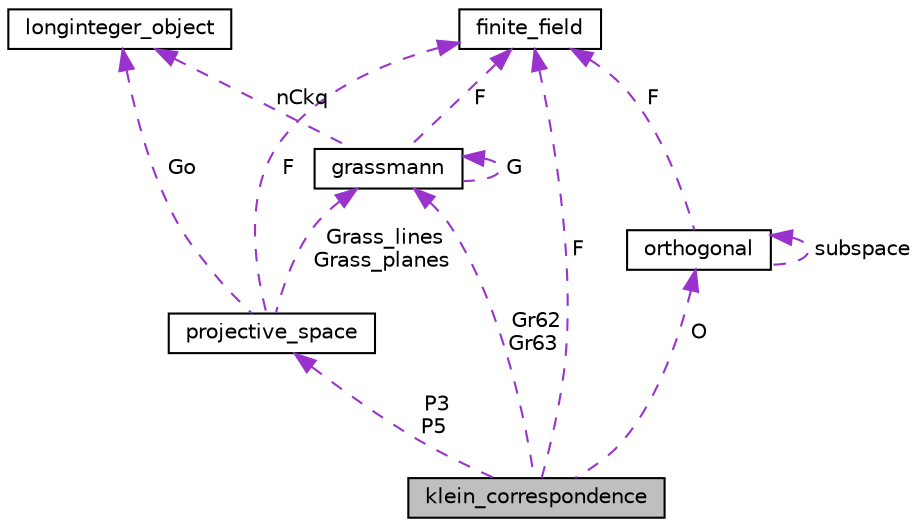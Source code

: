 digraph "klein_correspondence"
{
  edge [fontname="Helvetica",fontsize="10",labelfontname="Helvetica",labelfontsize="10"];
  node [fontname="Helvetica",fontsize="10",shape=record];
  Node1 [label="klein_correspondence",height=0.2,width=0.4,color="black", fillcolor="grey75", style="filled", fontcolor="black"];
  Node2 -> Node1 [dir="back",color="darkorchid3",fontsize="10",style="dashed",label=" O" ,fontname="Helvetica"];
  Node2 [label="orthogonal",height=0.2,width=0.4,color="black", fillcolor="white", style="filled",URL="$d7/daa/classorthogonal.html"];
  Node2 -> Node2 [dir="back",color="darkorchid3",fontsize="10",style="dashed",label=" subspace" ,fontname="Helvetica"];
  Node3 -> Node2 [dir="back",color="darkorchid3",fontsize="10",style="dashed",label=" F" ,fontname="Helvetica"];
  Node3 [label="finite_field",height=0.2,width=0.4,color="black", fillcolor="white", style="filled",URL="$df/d5a/classfinite__field.html"];
  Node4 -> Node1 [dir="back",color="darkorchid3",fontsize="10",style="dashed",label=" P3\nP5" ,fontname="Helvetica"];
  Node4 [label="projective_space",height=0.2,width=0.4,color="black", fillcolor="white", style="filled",URL="$d2/d17/classprojective__space.html"];
  Node5 -> Node4 [dir="back",color="darkorchid3",fontsize="10",style="dashed",label=" Go" ,fontname="Helvetica"];
  Node5 [label="longinteger_object",height=0.2,width=0.4,color="black", fillcolor="white", style="filled",URL="$dd/d7e/classlonginteger__object.html"];
  Node3 -> Node4 [dir="back",color="darkorchid3",fontsize="10",style="dashed",label=" F" ,fontname="Helvetica"];
  Node6 -> Node4 [dir="back",color="darkorchid3",fontsize="10",style="dashed",label=" Grass_lines\nGrass_planes" ,fontname="Helvetica"];
  Node6 [label="grassmann",height=0.2,width=0.4,color="black", fillcolor="white", style="filled",URL="$df/d02/classgrassmann.html"];
  Node5 -> Node6 [dir="back",color="darkorchid3",fontsize="10",style="dashed",label=" nCkq" ,fontname="Helvetica"];
  Node6 -> Node6 [dir="back",color="darkorchid3",fontsize="10",style="dashed",label=" G" ,fontname="Helvetica"];
  Node3 -> Node6 [dir="back",color="darkorchid3",fontsize="10",style="dashed",label=" F" ,fontname="Helvetica"];
  Node6 -> Node1 [dir="back",color="darkorchid3",fontsize="10",style="dashed",label=" Gr62\nGr63" ,fontname="Helvetica"];
  Node3 -> Node1 [dir="back",color="darkorchid3",fontsize="10",style="dashed",label=" F" ,fontname="Helvetica"];
}
